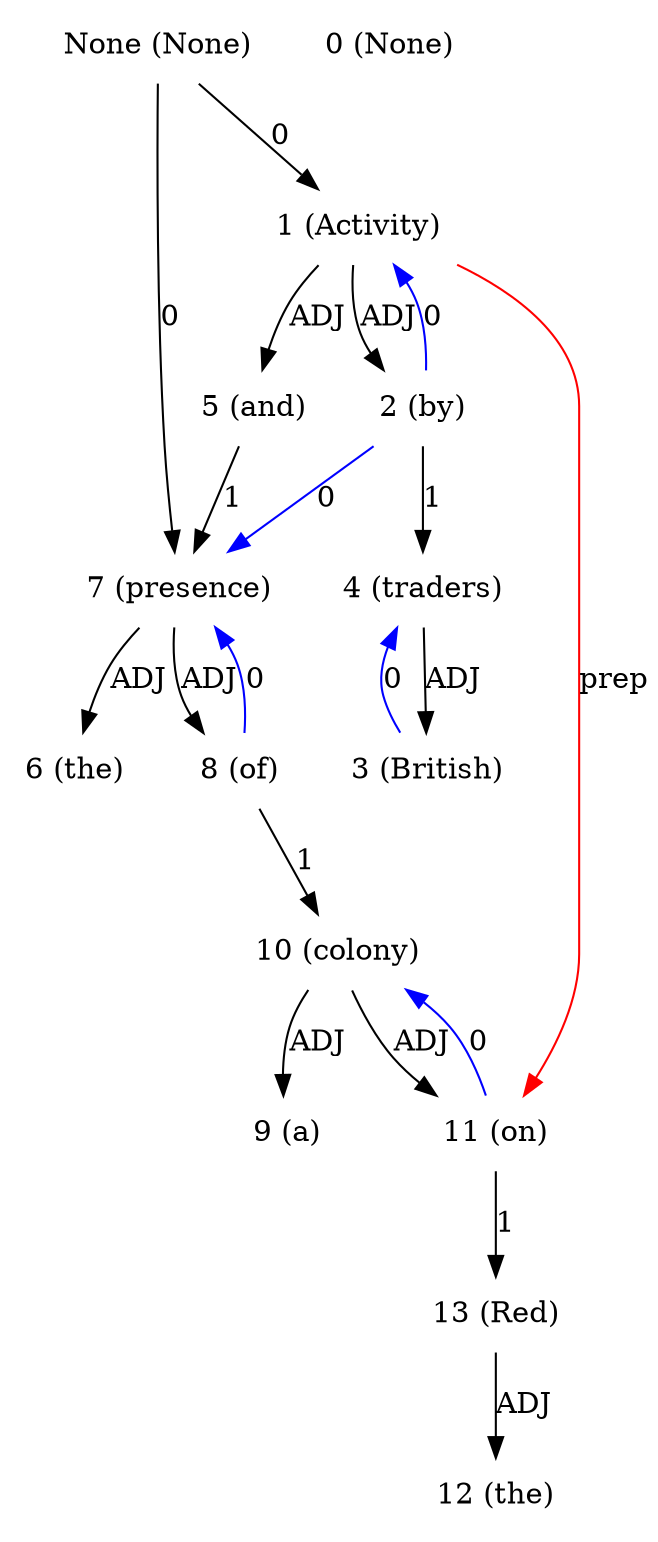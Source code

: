 digraph G{
edge [dir=forward]
node [shape=plaintext]

None [label="None (None)"]
None -> 1 [label="0"]
None -> 7 [label="0"]
0 [label="0 (None)"]
1 [label="1 (Activity)"]
1 -> 2 [label="ADJ"]
1 -> 5 [label="ADJ"]
2 [label="2 (by)"]
2 -> 4 [label="1"]
2 -> 7 [label="0", color="blue"]
2 -> 1 [label="0", color="blue"]
3 [label="3 (British)"]
3 -> 4 [label="0", color="blue"]
4 [label="4 (traders)"]
4 -> 3 [label="ADJ"]
5 [label="5 (and)"]
5 -> 7 [label="1"]
6 [label="6 (the)"]
7 [label="7 (presence)"]
7 -> 6 [label="ADJ"]
7 -> 8 [label="ADJ"]
8 [label="8 (of)"]
8 -> 10 [label="1"]
8 -> 7 [label="0", color="blue"]
9 [label="9 (a)"]
10 [label="10 (colony)"]
10 -> 9 [label="ADJ"]
10 -> 11 [label="ADJ"]
11 [label="11 (on)"]
11 -> 13 [label="1"]
11 -> 10 [label="0", color="blue"]
1 -> 11 [label="prep", color="red"]
12 [label="12 (the)"]
13 [label="13 (Red)"]
13 -> 12 [label="ADJ"]
}
